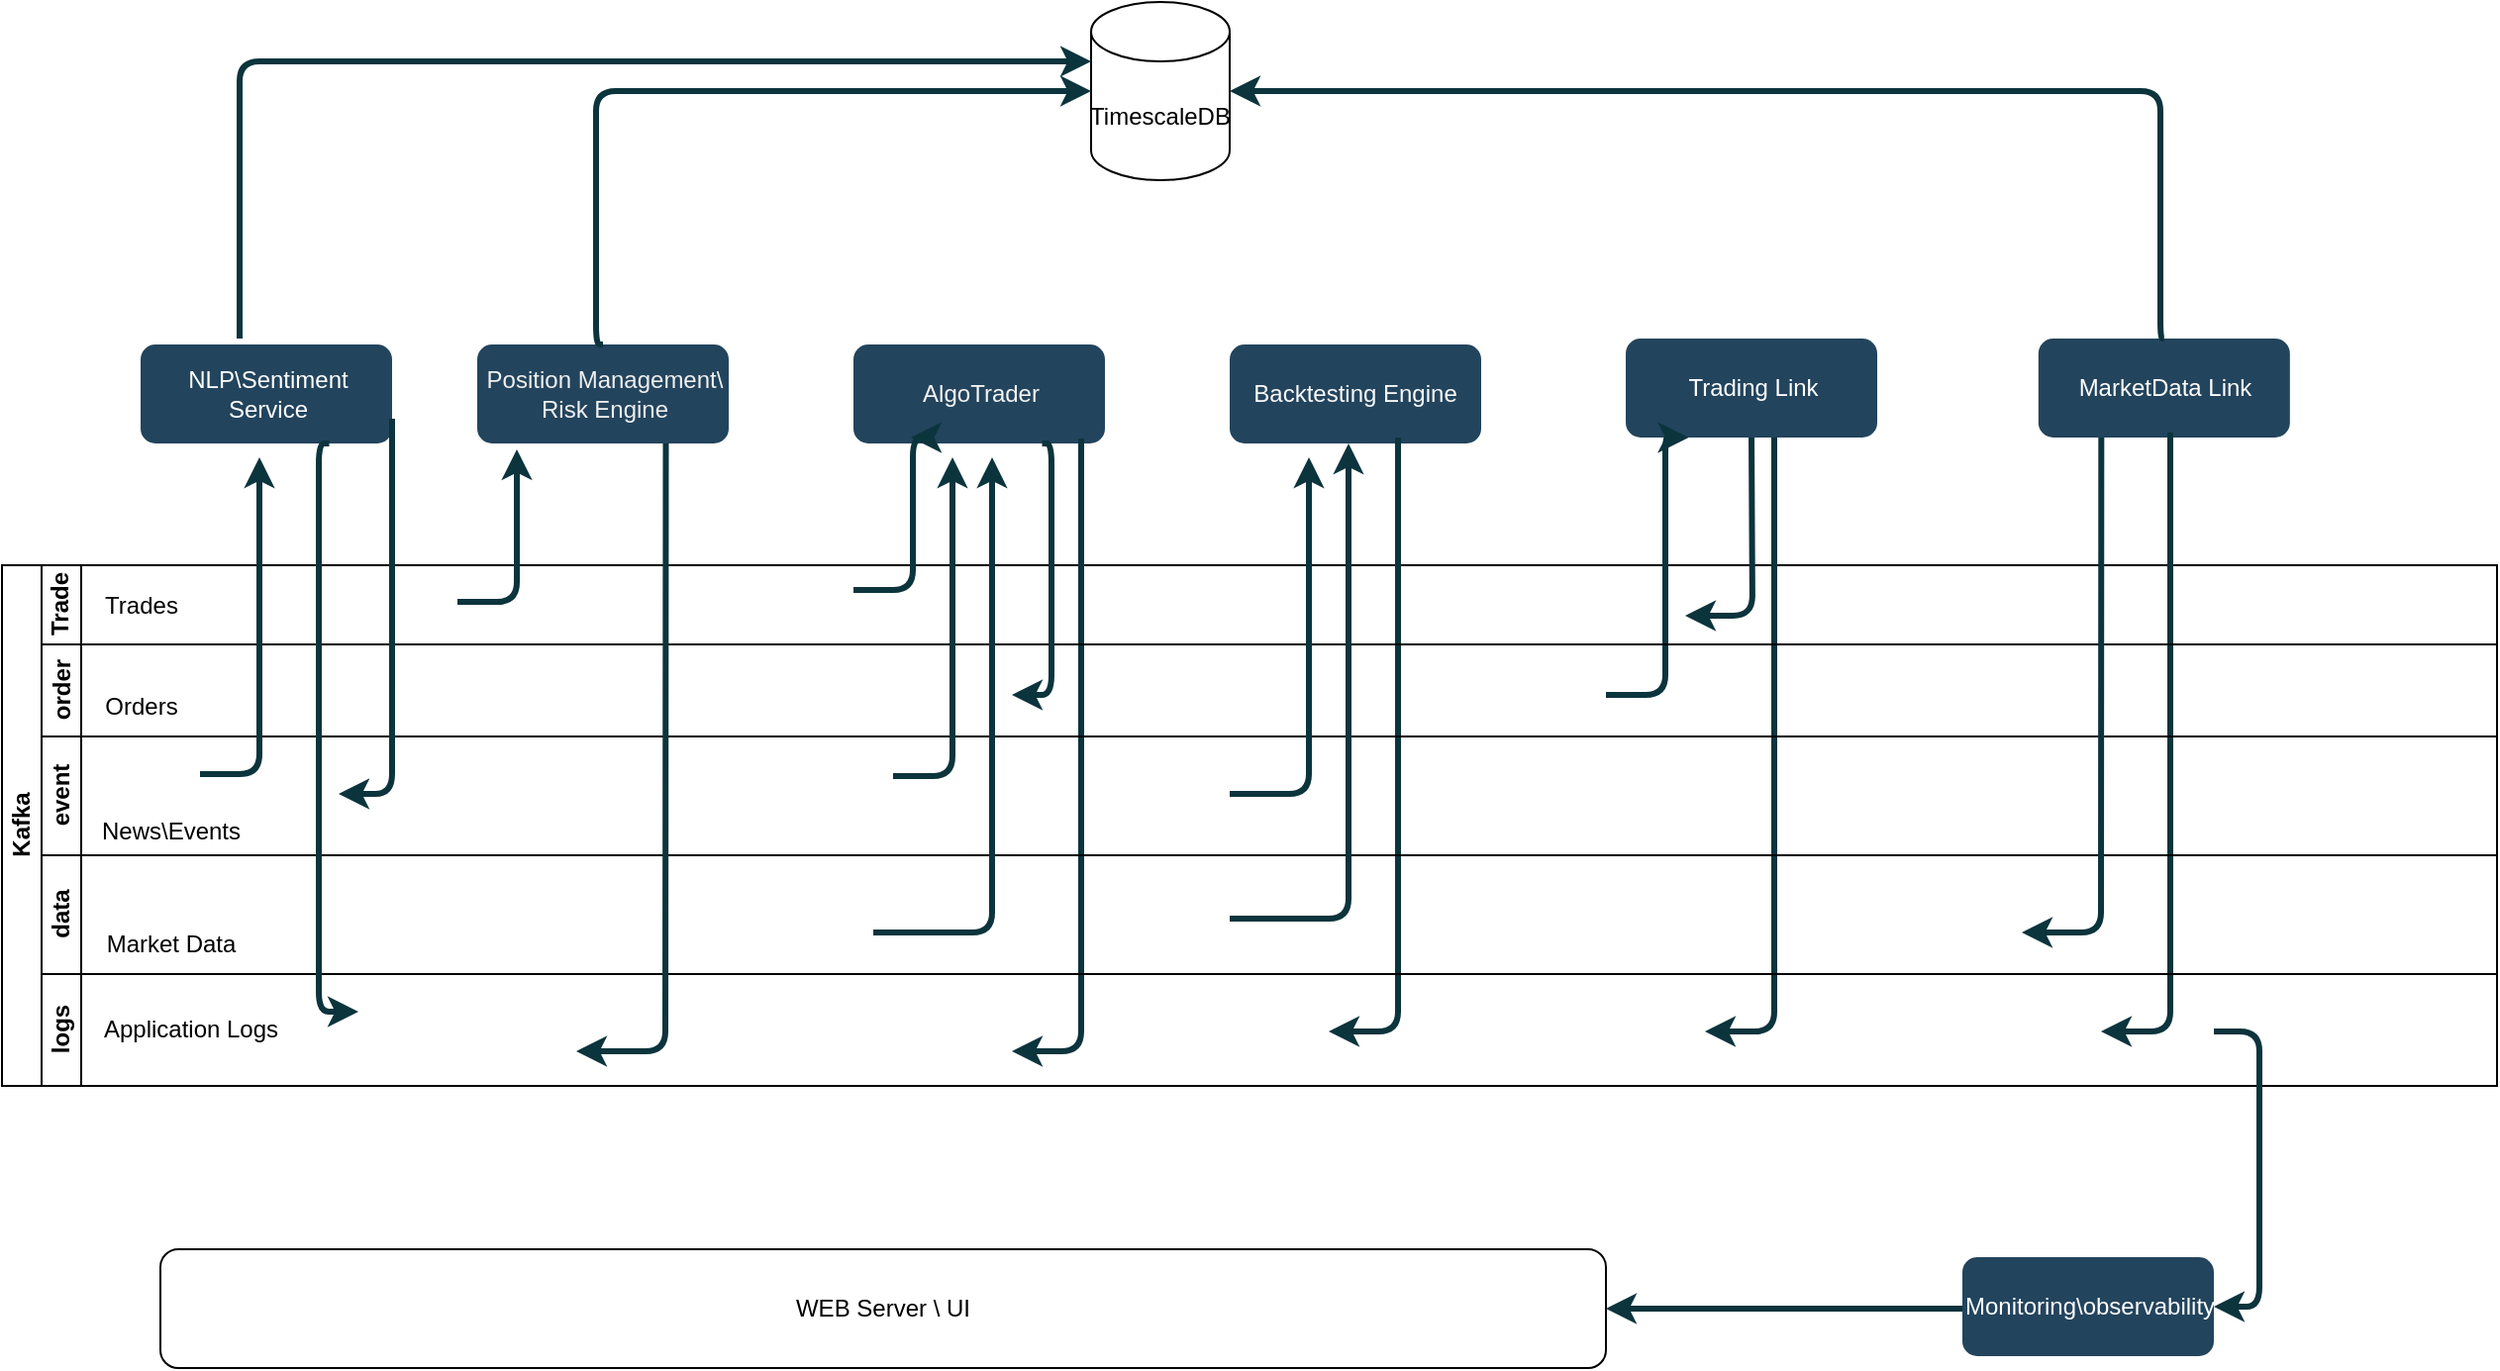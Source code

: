 <mxfile version="24.4.0" type="github">
  <diagram id="6a731a19-8d31-9384-78a2-239565b7b9f0" name="Page-1">
    <mxGraphModel dx="1993" dy="316" grid="1" gridSize="10" guides="1" tooltips="1" connect="1" arrows="1" fold="1" page="1" pageScale="1" pageWidth="1169" pageHeight="827" background="none" math="0" shadow="0">
      <root>
        <mxCell id="0" />
        <mxCell id="1" parent="0" />
        <mxCell id="91" value="&lt;font color=&quot;#ffffff&quot;&gt;NLP\Sentiment&lt;br&gt;Service&lt;/font&gt;" style="rounded=1;fillColor=#23445D;strokeColor=none;strokeWidth=2;fontFamily=Helvetica;html=1;gradientColor=none;" parent="1" vertex="1">
          <mxGeometry x="330.005" y="1023" width="127" height="50" as="geometry" />
        </mxCell>
        <mxCell id="98" value="&lt;font color=&quot;#f5f5f5&quot;&gt;AlgoTrader&lt;/font&gt;" style="rounded=1;fillColor=#23445D;strokeColor=none;strokeWidth=2;fontFamily=Helvetica;html=1;gradientColor=none;" parent="1" vertex="1">
          <mxGeometry x="690.001" y="1023" width="127" height="50" as="geometry" />
        </mxCell>
        <mxCell id="100" value="&lt;font color=&quot;#ffffff&quot;&gt;Trading Link&lt;/font&gt;" style="rounded=1;fillColor=#23445D;strokeColor=none;strokeWidth=2;fontFamily=Helvetica;html=1;gradientColor=none;" parent="1" vertex="1">
          <mxGeometry x="1080.005" y="1020" width="127" height="50" as="geometry" />
        </mxCell>
        <mxCell id="105" value="&lt;font color=&quot;#ffffff&quot;&gt;MarketData Link&lt;/font&gt;" style="rounded=1;fillColor=#23445D;strokeColor=none;strokeWidth=2;fontFamily=Helvetica;html=1;gradientColor=none;" parent="1" vertex="1">
          <mxGeometry x="1288.411" y="1020" width="127" height="50" as="geometry" />
        </mxCell>
        <mxCell id="108" value="&lt;font color=&quot;#fafafa&quot;&gt;Backtesting Engine&lt;/font&gt;" style="rounded=1;fillColor=#23445D;strokeColor=none;strokeWidth=2;gradientColor=none;fontFamily=Helvetica;html=1;" parent="1" vertex="1">
          <mxGeometry x="879.998" y="1023" width="127" height="50" as="geometry" />
        </mxCell>
        <mxCell id="VB4YKby3719NBm8YIOhp-143" value="Kafka" style="swimlane;childLayout=stackLayout;resizeParent=1;resizeParentMax=0;horizontal=0;startSize=20;horizontalStack=0;html=1;" vertex="1" parent="1">
          <mxGeometry x="260" y="1134.5" width="1260" height="263" as="geometry" />
        </mxCell>
        <mxCell id="VB4YKby3719NBm8YIOhp-144" value="Trade" style="swimlane;startSize=20;horizontal=0;html=1;" vertex="1" parent="VB4YKby3719NBm8YIOhp-143">
          <mxGeometry x="20" width="1240" height="40" as="geometry" />
        </mxCell>
        <mxCell id="VB4YKby3719NBm8YIOhp-165" value="" style="edgeStyle=elbowEdgeStyle;elbow=horizontal;strokeWidth=3;strokeColor=#0C343D;fontFamily=Helvetica;html=1;exitX=0.75;exitY=1;exitDx=0;exitDy=0;" edge="1" parent="VB4YKby3719NBm8YIOhp-144">
          <mxGeometry x="-273.551" y="-304" width="131.973" height="100" as="geometry">
            <mxPoint x="525" y="-64" as="sourcePoint" />
            <mxPoint x="490" y="245.5" as="targetPoint" />
            <Array as="points">
              <mxPoint x="525" y="93" />
            </Array>
          </mxGeometry>
        </mxCell>
        <mxCell id="VB4YKby3719NBm8YIOhp-168" value="" style="edgeStyle=elbowEdgeStyle;elbow=horizontal;strokeWidth=3;strokeColor=#0C343D;fontFamily=Helvetica;html=1;exitX=0.75;exitY=1;exitDx=0;exitDy=0;" edge="1" parent="VB4YKby3719NBm8YIOhp-144">
          <mxGeometry x="-553.551" y="-1438.5" width="131.973" height="100" as="geometry">
            <mxPoint x="1075" y="-67" as="sourcePoint" />
            <mxPoint x="1040" y="235.5" as="targetPoint" />
            <Array as="points">
              <mxPoint x="1075" y="90" />
            </Array>
          </mxGeometry>
        </mxCell>
        <mxCell id="VB4YKby3719NBm8YIOhp-167" value="" style="edgeStyle=elbowEdgeStyle;elbow=horizontal;strokeWidth=3;strokeColor=#0C343D;fontFamily=Helvetica;html=1;exitX=0.75;exitY=1;exitDx=0;exitDy=0;" edge="1" parent="VB4YKby3719NBm8YIOhp-144">
          <mxGeometry x="-553.551" y="-1438.5" width="131.973" height="100" as="geometry">
            <mxPoint x="875" y="-64.5" as="sourcePoint" />
            <mxPoint x="840" y="235.5" as="targetPoint" />
            <Array as="points">
              <mxPoint x="875" y="92.5" />
            </Array>
          </mxGeometry>
        </mxCell>
        <mxCell id="VB4YKby3719NBm8YIOhp-166" value="" style="edgeStyle=elbowEdgeStyle;elbow=horizontal;strokeWidth=3;strokeColor=#0C343D;fontFamily=Helvetica;html=1;exitX=0.75;exitY=1;exitDx=0;exitDy=0;" edge="1" parent="VB4YKby3719NBm8YIOhp-144">
          <mxGeometry x="-553.551" y="-1438.5" width="131.973" height="100" as="geometry">
            <mxPoint x="685" y="-64.5" as="sourcePoint" />
            <mxPoint x="650" y="235.5" as="targetPoint" />
            <Array as="points">
              <mxPoint x="685" y="92.5" />
            </Array>
          </mxGeometry>
        </mxCell>
        <mxCell id="VB4YKby3719NBm8YIOhp-158" value="Trades" style="text;html=1;align=center;verticalAlign=middle;resizable=0;points=[];autosize=1;strokeColor=none;fillColor=none;" vertex="1" parent="VB4YKby3719NBm8YIOhp-144">
          <mxGeometry x="20" y="5" width="60" height="30" as="geometry" />
        </mxCell>
        <mxCell id="VB4YKby3719NBm8YIOhp-175" value="" style="edgeStyle=elbowEdgeStyle;elbow=horizontal;strokeWidth=3;strokeColor=#0C343D;fontFamily=Helvetica;html=1;exitX=0.5;exitY=1;exitDx=0;exitDy=0;" edge="1" parent="VB4YKby3719NBm8YIOhp-144" source="100">
          <mxGeometry x="-553.551" y="-1438.5" width="131.973" height="100" as="geometry">
            <mxPoint x="835" y="-51.5" as="sourcePoint" />
            <mxPoint x="830" y="25.5" as="targetPoint" />
            <Array as="points">
              <mxPoint x="864" y="-14" />
            </Array>
          </mxGeometry>
        </mxCell>
        <mxCell id="VB4YKby3719NBm8YIOhp-176" value="" style="edgeStyle=elbowEdgeStyle;elbow=horizontal;strokeWidth=3;strokeColor=#0C343D;fontFamily=Helvetica;html=1;entryX=0.25;entryY=1;entryDx=0;entryDy=0;" edge="1" parent="VB4YKby3719NBm8YIOhp-144" target="100">
          <mxGeometry x="-273.551" y="-304" width="131.973" height="100" as="geometry">
            <mxPoint x="790" y="65.5" as="sourcePoint" />
            <mxPoint x="769" y="-54.5" as="targetPoint" />
            <Array as="points">
              <mxPoint x="820" y="26" />
            </Array>
          </mxGeometry>
        </mxCell>
        <mxCell id="VB4YKby3719NBm8YIOhp-154" value="order" style="swimlane;startSize=20;horizontal=0;html=1;" vertex="1" parent="VB4YKby3719NBm8YIOhp-143">
          <mxGeometry x="20" y="40" width="1240" height="46.5" as="geometry" />
        </mxCell>
        <mxCell id="VB4YKby3719NBm8YIOhp-157" value="Orders" style="text;html=1;align=center;verticalAlign=middle;resizable=0;points=[];autosize=1;strokeColor=none;fillColor=none;" vertex="1" parent="VB4YKby3719NBm8YIOhp-154">
          <mxGeometry x="20" y="16.5" width="60" height="30" as="geometry" />
        </mxCell>
        <mxCell id="VB4YKby3719NBm8YIOhp-151" value="event" style="swimlane;startSize=20;horizontal=0;html=1;" vertex="1" parent="VB4YKby3719NBm8YIOhp-143">
          <mxGeometry x="20" y="86.5" width="1240" height="60" as="geometry" />
        </mxCell>
        <mxCell id="VB4YKby3719NBm8YIOhp-156" value="News\Events" style="text;html=1;align=center;verticalAlign=middle;resizable=0;points=[];autosize=1;strokeColor=none;fillColor=none;" vertex="1" parent="VB4YKby3719NBm8YIOhp-151">
          <mxGeometry x="20" y="33" width="90" height="30" as="geometry" />
        </mxCell>
        <mxCell id="VB4YKby3719NBm8YIOhp-171" value="" style="edgeStyle=elbowEdgeStyle;elbow=horizontal;strokeWidth=3;strokeColor=#0C343D;fontFamily=Helvetica;html=1;" edge="1" parent="VB4YKby3719NBm8YIOhp-151">
          <mxGeometry x="-273.551" y="-390.5" width="131.973" height="100" as="geometry">
            <mxPoint x="430" y="20" as="sourcePoint" />
            <mxPoint x="460" y="-141" as="targetPoint" />
            <Array as="points">
              <mxPoint x="460" y="-60" />
            </Array>
          </mxGeometry>
        </mxCell>
        <mxCell id="VB4YKby3719NBm8YIOhp-145" value="data" style="swimlane;startSize=20;horizontal=0;html=1;" vertex="1" parent="VB4YKby3719NBm8YIOhp-143">
          <mxGeometry x="20" y="146.5" width="1240" height="60" as="geometry" />
        </mxCell>
        <mxCell id="VB4YKby3719NBm8YIOhp-155" value="Market Data" style="text;html=1;align=center;verticalAlign=middle;resizable=0;points=[];autosize=1;strokeColor=none;fillColor=none;" vertex="1" parent="VB4YKby3719NBm8YIOhp-145">
          <mxGeometry x="20" y="30" width="90" height="30" as="geometry" />
        </mxCell>
        <mxCell id="VB4YKby3719NBm8YIOhp-146" value="logs" style="swimlane;startSize=20;horizontal=0;html=1;" vertex="1" parent="VB4YKby3719NBm8YIOhp-143">
          <mxGeometry x="20" y="206.5" width="1240" height="56.5" as="geometry" />
        </mxCell>
        <mxCell id="VB4YKby3719NBm8YIOhp-152" value="Application Logs" style="text;html=1;align=center;verticalAlign=middle;resizable=0;points=[];autosize=1;strokeColor=none;fillColor=none;" vertex="1" parent="VB4YKby3719NBm8YIOhp-146">
          <mxGeometry x="20" y="13" width="110" height="30" as="geometry" />
        </mxCell>
        <mxCell id="VB4YKby3719NBm8YIOhp-150" value="" style="edgeStyle=elbowEdgeStyle;elbow=horizontal;strokeWidth=3;strokeColor=#0C343D;fontFamily=Helvetica;html=1;exitX=0.75;exitY=1;exitDx=0;exitDy=0;" edge="1" parent="1" source="91">
          <mxGeometry x="6.449" y="830.5" width="131.973" height="100" as="geometry">
            <mxPoint x="430" y="1123" as="sourcePoint" />
            <mxPoint x="440" y="1360" as="targetPoint" />
            <Array as="points">
              <mxPoint x="420" y="1223" />
            </Array>
          </mxGeometry>
        </mxCell>
        <mxCell id="90" value="&lt;font color=&quot;#f0f0f0&quot;&gt;Position Management\&lt;br&gt;Risk Engine&lt;/font&gt;" style="rounded=1;fillColor=#23445D;strokeColor=none;strokeWidth=2;fontFamily=Helvetica;html=1;gradientColor=none;" parent="1" vertex="1">
          <mxGeometry x="500.005" y="1023" width="127" height="50" as="geometry" />
        </mxCell>
        <mxCell id="VB4YKby3719NBm8YIOhp-153" value="" style="edgeStyle=elbowEdgeStyle;elbow=horizontal;strokeWidth=3;strokeColor=#0C343D;fontFamily=Helvetica;html=1;" edge="1" parent="1">
          <mxGeometry x="6.449" y="830.5" width="131.973" height="100" as="geometry">
            <mxPoint x="360" y="1240" as="sourcePoint" />
            <mxPoint x="390" y="1080" as="targetPoint" />
            <Array as="points">
              <mxPoint x="390" y="1160" />
            </Array>
          </mxGeometry>
        </mxCell>
        <mxCell id="VB4YKby3719NBm8YIOhp-159" value="" style="edgeStyle=elbowEdgeStyle;elbow=horizontal;strokeWidth=3;strokeColor=#0C343D;fontFamily=Helvetica;html=1;entryX=0.15;entryY=1.059;entryDx=0;entryDy=0;entryPerimeter=0;" edge="1" parent="1" target="90">
          <mxGeometry x="6.449" y="830.5" width="131.973" height="100" as="geometry">
            <mxPoint x="490" y="1153" as="sourcePoint" />
            <mxPoint x="550" y="1093" as="targetPoint" />
            <Array as="points">
              <mxPoint x="520" y="1191" />
            </Array>
          </mxGeometry>
        </mxCell>
        <mxCell id="VB4YKby3719NBm8YIOhp-162" value="TimescaleDB" style="shape=cylinder3;whiteSpace=wrap;html=1;boundedLbl=1;backgroundOutline=1;size=15;" vertex="1" parent="1">
          <mxGeometry x="810" y="850" width="70" height="90" as="geometry" />
        </mxCell>
        <mxCell id="VB4YKby3719NBm8YIOhp-163" value="" style="edgeStyle=elbowEdgeStyle;elbow=horizontal;strokeWidth=3;strokeColor=#0C343D;fontFamily=Helvetica;html=1;exitX=0.75;exitY=1;exitDx=0;exitDy=0;" edge="1" parent="1" source="90">
          <mxGeometry x="6.449" y="830.5" width="131.973" height="100" as="geometry">
            <mxPoint x="435" y="1083" as="sourcePoint" />
            <mxPoint x="550" y="1380" as="targetPoint" />
            <Array as="points">
              <mxPoint x="595" y="1230" />
            </Array>
          </mxGeometry>
        </mxCell>
        <mxCell id="VB4YKby3719NBm8YIOhp-164" value="" style="edgeStyle=elbowEdgeStyle;elbow=horizontal;strokeWidth=3;strokeColor=#0C343D;fontFamily=Helvetica;html=1;exitX=1;exitY=0.75;exitDx=0;exitDy=0;" edge="1" parent="1" source="91">
          <mxGeometry x="6.449" y="830.5" width="131.973" height="100" as="geometry">
            <mxPoint x="435" y="1083" as="sourcePoint" />
            <mxPoint x="430" y="1250" as="targetPoint" />
            <Array as="points">
              <mxPoint x="457" y="1210" />
            </Array>
          </mxGeometry>
        </mxCell>
        <mxCell id="VB4YKby3719NBm8YIOhp-169" value="" style="edgeStyle=elbowEdgeStyle;elbow=horizontal;strokeWidth=3;strokeColor=#0C343D;fontFamily=Helvetica;html=1;exitX=0.75;exitY=1;exitDx=0;exitDy=0;" edge="1" parent="1" source="98">
          <mxGeometry x="-273.551" y="-304" width="131.973" height="100" as="geometry">
            <mxPoint x="815" y="1080.5" as="sourcePoint" />
            <mxPoint x="770" y="1200" as="targetPoint" />
            <Array as="points">
              <mxPoint x="790" y="1140" />
            </Array>
          </mxGeometry>
        </mxCell>
        <mxCell id="VB4YKby3719NBm8YIOhp-170" value="" style="edgeStyle=elbowEdgeStyle;elbow=horizontal;strokeWidth=3;strokeColor=#0C343D;fontFamily=Helvetica;html=1;entryX=0.15;entryY=1.059;entryDx=0;entryDy=0;entryPerimeter=0;" edge="1" parent="1">
          <mxGeometry x="6.449" y="830.5" width="131.973" height="100" as="geometry">
            <mxPoint x="690" y="1147" as="sourcePoint" />
            <mxPoint x="719" y="1070" as="targetPoint" />
            <Array as="points">
              <mxPoint x="720" y="1185" />
            </Array>
          </mxGeometry>
        </mxCell>
        <mxCell id="VB4YKby3719NBm8YIOhp-172" value="" style="edgeStyle=elbowEdgeStyle;elbow=horizontal;strokeWidth=3;strokeColor=#0C343D;fontFamily=Helvetica;html=1;" edge="1" parent="1">
          <mxGeometry x="-273.551" y="-390.5" width="131.973" height="100" as="geometry">
            <mxPoint x="700" y="1320" as="sourcePoint" />
            <mxPoint x="760" y="1080" as="targetPoint" />
            <Array as="points">
              <mxPoint x="760" y="1170" />
            </Array>
          </mxGeometry>
        </mxCell>
        <mxCell id="VB4YKby3719NBm8YIOhp-173" value="" style="edgeStyle=elbowEdgeStyle;elbow=horizontal;strokeWidth=3;strokeColor=#0C343D;fontFamily=Helvetica;html=1;" edge="1" parent="1">
          <mxGeometry x="-273.551" y="-390.5" width="131.973" height="100" as="geometry">
            <mxPoint x="880" y="1313" as="sourcePoint" />
            <mxPoint x="940" y="1073" as="targetPoint" />
            <Array as="points">
              <mxPoint x="940" y="1163" />
            </Array>
          </mxGeometry>
        </mxCell>
        <mxCell id="VB4YKby3719NBm8YIOhp-174" value="" style="edgeStyle=elbowEdgeStyle;elbow=horizontal;strokeWidth=3;strokeColor=#0C343D;fontFamily=Helvetica;html=1;" edge="1" parent="1">
          <mxGeometry x="-273.551" y="-390.5" width="131.973" height="100" as="geometry">
            <mxPoint x="880" y="1250" as="sourcePoint" />
            <mxPoint x="920" y="1080" as="targetPoint" />
            <Array as="points">
              <mxPoint x="920" y="1260" />
            </Array>
          </mxGeometry>
        </mxCell>
        <mxCell id="VB4YKby3719NBm8YIOhp-177" value="" style="edgeStyle=elbowEdgeStyle;elbow=horizontal;strokeWidth=3;strokeColor=#0C343D;fontFamily=Helvetica;html=1;exitX=0.25;exitY=1;exitDx=0;exitDy=0;" edge="1" parent="1" source="105">
          <mxGeometry x="-553.551" y="-1438.5" width="131.973" height="100" as="geometry">
            <mxPoint x="1365" y="1077.5" as="sourcePoint" />
            <mxPoint x="1280" y="1320" as="targetPoint" />
            <Array as="points">
              <mxPoint x="1320" y="1240" />
            </Array>
          </mxGeometry>
        </mxCell>
        <mxCell id="VB4YKby3719NBm8YIOhp-178" value="" style="edgeStyle=elbowEdgeStyle;elbow=horizontal;strokeWidth=3;strokeColor=#0C343D;fontFamily=Helvetica;html=1;entryX=0;entryY=0;entryDx=0;entryDy=30;entryPerimeter=0;" edge="1" parent="1" target="VB4YKby3719NBm8YIOhp-162">
          <mxGeometry x="6.449" y="830.5" width="131.973" height="100" as="geometry">
            <mxPoint x="380" y="1020" as="sourcePoint" />
            <mxPoint x="560" y="1390" as="targetPoint" />
            <Array as="points">
              <mxPoint x="380" y="960" />
            </Array>
          </mxGeometry>
        </mxCell>
        <mxCell id="VB4YKby3719NBm8YIOhp-179" value="" style="edgeStyle=elbowEdgeStyle;elbow=horizontal;strokeWidth=3;strokeColor=#0C343D;fontFamily=Helvetica;html=1;entryX=0;entryY=0.5;entryDx=0;entryDy=0;entryPerimeter=0;exitX=0.5;exitY=0;exitDx=0;exitDy=0;" edge="1" parent="1" source="90" target="VB4YKby3719NBm8YIOhp-162">
          <mxGeometry x="6.449" y="830.5" width="131.973" height="100" as="geometry">
            <mxPoint x="390" y="1030" as="sourcePoint" />
            <mxPoint x="820" y="890" as="targetPoint" />
            <Array as="points">
              <mxPoint x="560" y="950" />
            </Array>
          </mxGeometry>
        </mxCell>
        <mxCell id="VB4YKby3719NBm8YIOhp-180" value="" style="edgeStyle=elbowEdgeStyle;elbow=horizontal;strokeWidth=3;strokeColor=#0C343D;fontFamily=Helvetica;html=1;entryX=1;entryY=0.5;entryDx=0;entryDy=0;entryPerimeter=0;exitX=0.5;exitY=0;exitDx=0;exitDy=0;" edge="1" parent="1" source="105" target="VB4YKby3719NBm8YIOhp-162">
          <mxGeometry x="6.449" y="830.5" width="131.973" height="100" as="geometry">
            <mxPoint x="574" y="1033" as="sourcePoint" />
            <mxPoint x="820" y="905" as="targetPoint" />
            <Array as="points">
              <mxPoint x="1350" y="930" />
            </Array>
          </mxGeometry>
        </mxCell>
        <mxCell id="VB4YKby3719NBm8YIOhp-181" value="WEB Server \ UI" style="rounded=1;whiteSpace=wrap;html=1;" vertex="1" parent="1">
          <mxGeometry x="340" y="1480" width="730" height="60" as="geometry" />
        </mxCell>
        <mxCell id="VB4YKby3719NBm8YIOhp-182" value="&lt;font color=&quot;#ffffff&quot;&gt;Monitoring\observability&lt;/font&gt;" style="rounded=1;fillColor=#23445D;strokeColor=none;strokeWidth=2;fontFamily=Helvetica;html=1;gradientColor=none;" vertex="1" parent="1">
          <mxGeometry x="1250.001" y="1484" width="127" height="50" as="geometry" />
        </mxCell>
        <mxCell id="VB4YKby3719NBm8YIOhp-183" value="" style="edgeStyle=elbowEdgeStyle;elbow=horizontal;strokeWidth=3;strokeColor=#0C343D;fontFamily=Helvetica;html=1;entryX=1;entryY=0.5;entryDx=0;entryDy=0;" edge="1" parent="1" target="VB4YKby3719NBm8YIOhp-182">
          <mxGeometry x="-553.551" y="-1438.5" width="131.973" height="100" as="geometry">
            <mxPoint x="1377" y="1370" as="sourcePoint" />
            <mxPoint x="1380" y="1520" as="targetPoint" />
            <Array as="points">
              <mxPoint x="1400" y="1450" />
            </Array>
          </mxGeometry>
        </mxCell>
        <mxCell id="VB4YKby3719NBm8YIOhp-185" value="" style="edgeStyle=elbowEdgeStyle;elbow=horizontal;strokeWidth=3;strokeColor=#0C343D;fontFamily=Helvetica;html=1;entryX=1;entryY=0.5;entryDx=0;entryDy=0;" edge="1" parent="1" target="VB4YKby3719NBm8YIOhp-181">
          <mxGeometry x="-553.551" y="-1438.5" width="131.973" height="100" as="geometry">
            <mxPoint x="1250" y="1510" as="sourcePoint" />
            <mxPoint x="1390" y="1530" as="targetPoint" />
            <Array as="points">
              <mxPoint x="1170" y="1520" />
            </Array>
          </mxGeometry>
        </mxCell>
      </root>
    </mxGraphModel>
  </diagram>
</mxfile>
